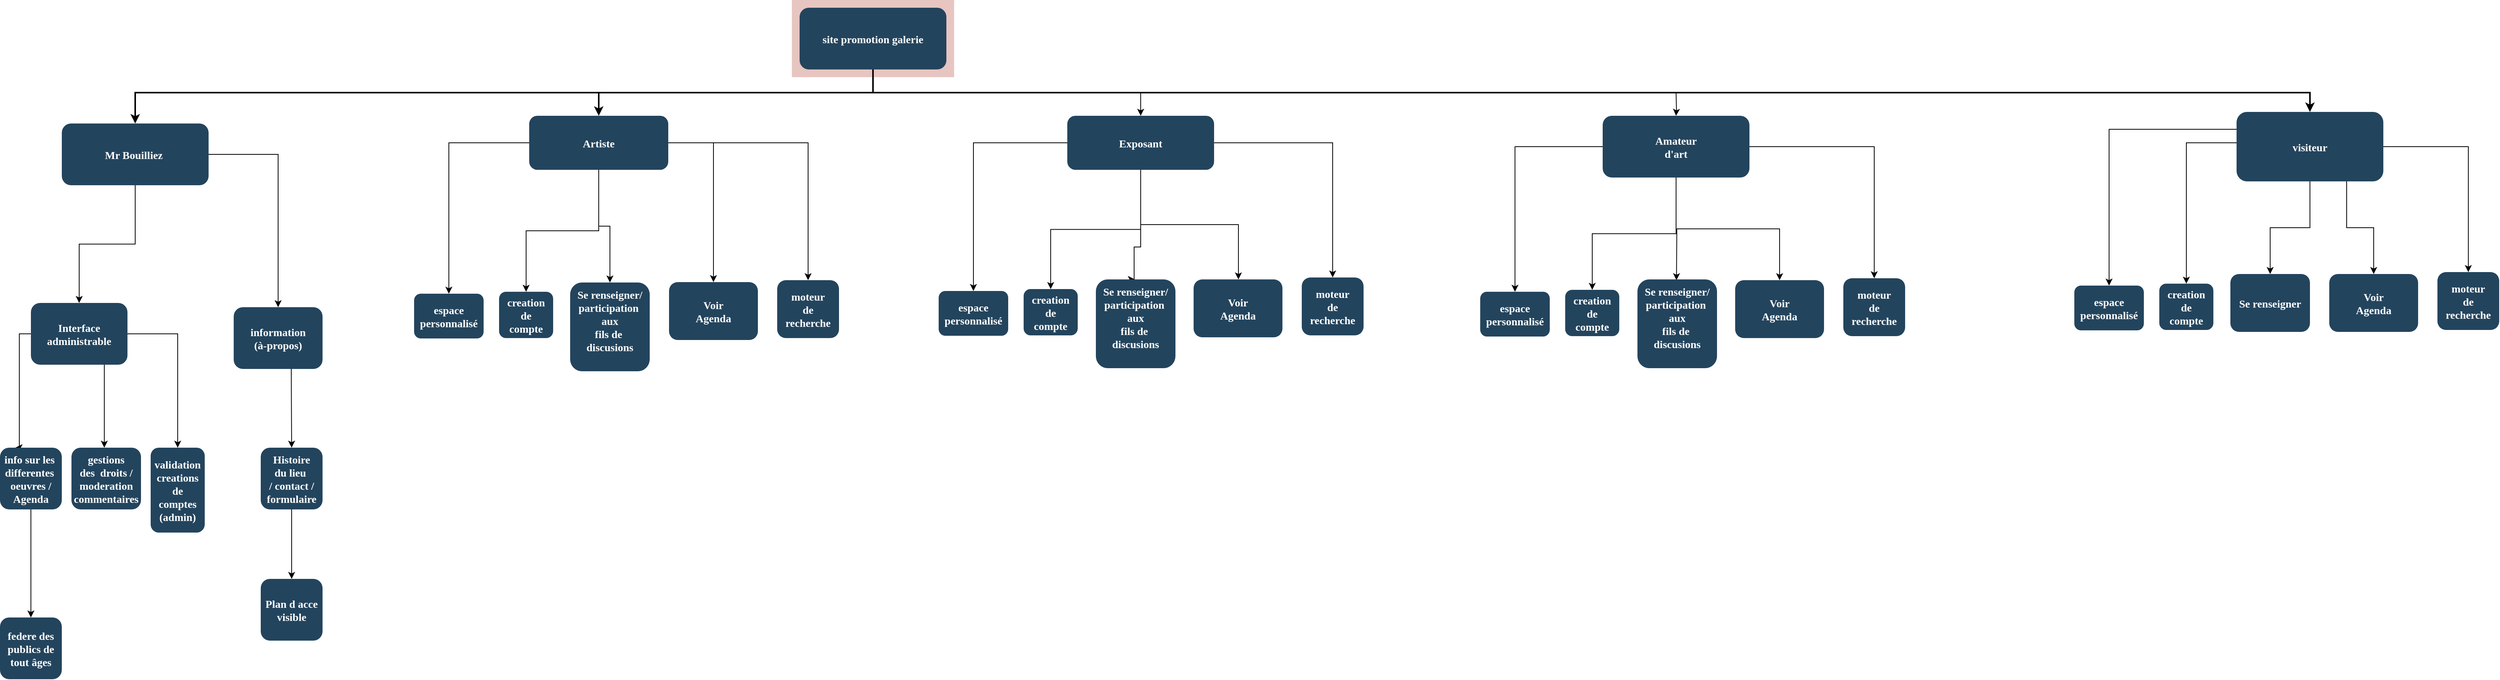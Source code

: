 <mxfile version="12.3.3" type="device" pages="1"><diagram id="iQmGCN2axSsRYwX4kQth" name="Page-1"><mxGraphModel dx="862" dy="386" grid="1" gridSize="10" guides="1" tooltips="1" connect="1" arrows="1" fold="1" page="1" pageScale="1" pageWidth="827" pageHeight="1169" math="0" shadow="0"><root><mxCell id="0"/><mxCell id="1" parent="0"/><mxCell id="UZUpyGeRaMErcwPECzUB-1" value="" style="fillColor=#AE4132;strokeColor=none;opacity=30;" parent="1" vertex="1"><mxGeometry x="1040" y="20" width="210" height="100.0" as="geometry"/></mxCell><mxCell id="UZUpyGeRaMErcwPECzUB-17" value="site promotion galerie" style="rounded=1;fillColor=#23445D;gradientColor=none;strokeColor=none;fontColor=#FFFFFF;fontStyle=1;fontFamily=Tahoma;fontSize=14" parent="1" vertex="1"><mxGeometry x="1050" y="30.0" width="190" height="80" as="geometry"/></mxCell><mxCell id="BJFf_RrEkh-jZnpmtrL9-21" style="edgeStyle=orthogonalEdgeStyle;rounded=0;orthogonalLoop=1;jettySize=auto;html=1;entryX=0.5;entryY=0;entryDx=0;entryDy=0;" parent="1" source="UZUpyGeRaMErcwPECzUB-18" target="QfXHt8WKks5Fdb1rNltJ-25" edge="1"><mxGeometry relative="1" as="geometry"/></mxCell><mxCell id="BJFf_RrEkh-jZnpmtrL9-22" style="edgeStyle=orthogonalEdgeStyle;rounded=0;orthogonalLoop=1;jettySize=auto;html=1;entryX=0.5;entryY=0;entryDx=0;entryDy=0;" parent="1" source="UZUpyGeRaMErcwPECzUB-18" target="QfXHt8WKks5Fdb1rNltJ-21" edge="1"><mxGeometry relative="1" as="geometry"/></mxCell><mxCell id="BJFf_RrEkh-jZnpmtrL9-23" style="edgeStyle=orthogonalEdgeStyle;rounded=0;orthogonalLoop=1;jettySize=auto;html=1;entryX=0.5;entryY=0;entryDx=0;entryDy=0;" parent="1" source="UZUpyGeRaMErcwPECzUB-18" edge="1"><mxGeometry relative="1" as="geometry"><mxPoint x="2185" y="383" as="targetPoint"/></mxGeometry></mxCell><mxCell id="BJFf_RrEkh-jZnpmtrL9-24" style="edgeStyle=orthogonalEdgeStyle;rounded=0;orthogonalLoop=1;jettySize=auto;html=1;entryX=0.5;entryY=0;entryDx=0;entryDy=0;" parent="1" source="UZUpyGeRaMErcwPECzUB-18" target="QfXHt8WKks5Fdb1rNltJ-23" edge="1"><mxGeometry relative="1" as="geometry"/></mxCell><mxCell id="BJFf_RrEkh-jZnpmtrL9-25" style="edgeStyle=orthogonalEdgeStyle;rounded=0;orthogonalLoop=1;jettySize=auto;html=1;" parent="1" source="UZUpyGeRaMErcwPECzUB-18" target="QfXHt8WKks5Fdb1rNltJ-22" edge="1"><mxGeometry relative="1" as="geometry"/></mxCell><mxCell id="BJFf_RrEkh-jZnpmtrL9-26" style="edgeStyle=orthogonalEdgeStyle;rounded=0;orthogonalLoop=1;jettySize=auto;html=1;" parent="1" target="UZUpyGeRaMErcwPECzUB-18" edge="1"><mxGeometry relative="1" as="geometry"><mxPoint x="2184.5" y="140" as="sourcePoint"/></mxGeometry></mxCell><mxCell id="UZUpyGeRaMErcwPECzUB-18" value="Amateur&#10;d'art" style="rounded=1;fillColor=#23445D;gradientColor=none;strokeColor=none;fontColor=#FFFFFF;fontStyle=1;fontFamily=Tahoma;fontSize=14" parent="1" vertex="1"><mxGeometry x="2089.5" y="170.0" width="190" height="80" as="geometry"/></mxCell><mxCell id="UZUpyGeRaMErcwPECzUB-19" value="" style="edgeStyle=elbowEdgeStyle;elbow=vertical;strokeWidth=2;rounded=0;exitX=0.5;exitY=1;exitDx=0;exitDy=0;entryX=0.5;entryY=0;entryDx=0;entryDy=0;" parent="1" source="UZUpyGeRaMErcwPECzUB-17" target="1T_e_51xa7BR3Vrr1kE--14" edge="1"><mxGeometry x="617.5" y="60.0" width="100" height="100" as="geometry"><mxPoint x="820" y="120" as="sourcePoint"/><mxPoint x="1865" y="175" as="targetPoint"/><Array as="points"><mxPoint x="1700" y="140"/><mxPoint x="1630" y="140"/></Array></mxGeometry></mxCell><mxCell id="1T_e_51xa7BR3Vrr1kE--23" style="edgeStyle=orthogonalEdgeStyle;rounded=0;orthogonalLoop=1;jettySize=auto;html=1;" parent="1" target="UZUpyGeRaMErcwPECzUB-20" edge="1"><mxGeometry relative="1" as="geometry"><mxPoint x="1165" y="140" as="sourcePoint"/></mxGeometry></mxCell><mxCell id="BJFf_RrEkh-jZnpmtrL9-16" style="edgeStyle=orthogonalEdgeStyle;rounded=0;orthogonalLoop=1;jettySize=auto;html=1;entryX=0.5;entryY=0;entryDx=0;entryDy=0;" parent="1" source="UZUpyGeRaMErcwPECzUB-20" target="BJFf_RrEkh-jZnpmtrL9-5" edge="1"><mxGeometry relative="1" as="geometry"/></mxCell><mxCell id="BJFf_RrEkh-jZnpmtrL9-17" style="edgeStyle=orthogonalEdgeStyle;rounded=0;orthogonalLoop=1;jettySize=auto;html=1;entryX=0.5;entryY=0;entryDx=0;entryDy=0;" parent="1" source="UZUpyGeRaMErcwPECzUB-20" target="BJFf_RrEkh-jZnpmtrL9-1" edge="1"><mxGeometry relative="1" as="geometry"/></mxCell><mxCell id="BJFf_RrEkh-jZnpmtrL9-18" style="edgeStyle=orthogonalEdgeStyle;rounded=0;orthogonalLoop=1;jettySize=auto;html=1;entryX=0.5;entryY=0;entryDx=0;entryDy=0;" parent="1" source="UZUpyGeRaMErcwPECzUB-20" edge="1"><mxGeometry relative="1" as="geometry"><Array as="points"><mxPoint x="1491" y="340"/><mxPoint x="1483" y="340"/></Array><mxPoint x="1484" y="382" as="targetPoint"/></mxGeometry></mxCell><mxCell id="BJFf_RrEkh-jZnpmtrL9-19" style="edgeStyle=orthogonalEdgeStyle;rounded=0;orthogonalLoop=1;jettySize=auto;html=1;" parent="1" source="UZUpyGeRaMErcwPECzUB-20" target="BJFf_RrEkh-jZnpmtrL9-2" edge="1"><mxGeometry relative="1" as="geometry"><Array as="points"><mxPoint x="1492" y="311"/><mxPoint x="1618" y="311"/></Array></mxGeometry></mxCell><mxCell id="BJFf_RrEkh-jZnpmtrL9-20" style="edgeStyle=orthogonalEdgeStyle;rounded=0;orthogonalLoop=1;jettySize=auto;html=1;entryX=0.5;entryY=0;entryDx=0;entryDy=0;" parent="1" source="UZUpyGeRaMErcwPECzUB-20" target="BJFf_RrEkh-jZnpmtrL9-3" edge="1"><mxGeometry relative="1" as="geometry"/></mxCell><mxCell id="UZUpyGeRaMErcwPECzUB-20" value="Exposant" style="rounded=1;fillColor=#23445D;gradientColor=none;strokeColor=none;fontColor=#FFFFFF;fontStyle=1;fontFamily=Tahoma;fontSize=14" parent="1" vertex="1"><mxGeometry x="1396.5" y="170" width="190" height="70" as="geometry"/></mxCell><mxCell id="BJFf_RrEkh-jZnpmtrL9-11" style="edgeStyle=orthogonalEdgeStyle;rounded=0;orthogonalLoop=1;jettySize=auto;html=1;entryX=0.5;entryY=0;entryDx=0;entryDy=0;" parent="1" source="UZUpyGeRaMErcwPECzUB-21" target="BJFf_RrEkh-jZnpmtrL9-10" edge="1"><mxGeometry relative="1" as="geometry"/></mxCell><mxCell id="BJFf_RrEkh-jZnpmtrL9-12" style="edgeStyle=orthogonalEdgeStyle;rounded=0;orthogonalLoop=1;jettySize=auto;html=1;exitX=0.5;exitY=1;exitDx=0;exitDy=0;entryX=0.5;entryY=0;entryDx=0;entryDy=0;" parent="1" source="UZUpyGeRaMErcwPECzUB-21" target="BJFf_RrEkh-jZnpmtrL9-6" edge="1"><mxGeometry relative="1" as="geometry"/></mxCell><mxCell id="BJFf_RrEkh-jZnpmtrL9-13" style="edgeStyle=orthogonalEdgeStyle;rounded=0;orthogonalLoop=1;jettySize=auto;html=1;entryX=0.5;entryY=0;entryDx=0;entryDy=0;" parent="1" source="UZUpyGeRaMErcwPECzUB-21" target="BJFf_RrEkh-jZnpmtrL9-9" edge="1"><mxGeometry relative="1" as="geometry"/></mxCell><mxCell id="BJFf_RrEkh-jZnpmtrL9-14" style="edgeStyle=orthogonalEdgeStyle;rounded=0;orthogonalLoop=1;jettySize=auto;html=1;" parent="1" source="UZUpyGeRaMErcwPECzUB-21" target="BJFf_RrEkh-jZnpmtrL9-7" edge="1"><mxGeometry relative="1" as="geometry"/></mxCell><mxCell id="BJFf_RrEkh-jZnpmtrL9-15" style="edgeStyle=orthogonalEdgeStyle;rounded=0;orthogonalLoop=1;jettySize=auto;html=1;" parent="1" source="UZUpyGeRaMErcwPECzUB-21" target="BJFf_RrEkh-jZnpmtrL9-8" edge="1"><mxGeometry relative="1" as="geometry"/></mxCell><mxCell id="UZUpyGeRaMErcwPECzUB-21" value="Artiste" style="rounded=1;fillColor=#23445D;gradientColor=none;strokeColor=none;fontColor=#FFFFFF;fontStyle=1;fontFamily=Tahoma;fontSize=14" parent="1" vertex="1"><mxGeometry x="700" y="170" width="180" height="70" as="geometry"/></mxCell><mxCell id="UZUpyGeRaMErcwPECzUB-116" value="" style="edgeStyle=orthogonalEdgeStyle;rounded=0;orthogonalLoop=1;jettySize=auto;html=1;" parent="1" source="UZUpyGeRaMErcwPECzUB-22" target="UZUpyGeRaMErcwPECzUB-115" edge="1"><mxGeometry relative="1" as="geometry"/></mxCell><mxCell id="UZUpyGeRaMErcwPECzUB-118" value="" style="edgeStyle=orthogonalEdgeStyle;rounded=0;orthogonalLoop=1;jettySize=auto;html=1;" parent="1" source="UZUpyGeRaMErcwPECzUB-22" target="UZUpyGeRaMErcwPECzUB-117" edge="1"><mxGeometry relative="1" as="geometry"/></mxCell><mxCell id="UZUpyGeRaMErcwPECzUB-22" value="Mr Bouilliez " style="rounded=1;fillColor=#23445D;gradientColor=none;strokeColor=none;fontColor=#FFFFFF;fontStyle=1;fontFamily=Tahoma;fontSize=14" parent="1" vertex="1"><mxGeometry x="95" y="180.0" width="190" height="80" as="geometry"/></mxCell><mxCell id="UZUpyGeRaMErcwPECzUB-120" value="" style="edgeStyle=orthogonalEdgeStyle;rounded=0;orthogonalLoop=1;jettySize=auto;html=1;entryX=0.25;entryY=0;entryDx=0;entryDy=0;exitX=0;exitY=0.5;exitDx=0;exitDy=0;" parent="1" source="UZUpyGeRaMErcwPECzUB-117" target="xsmGkV7jjo-D_l4ow_Jy-5" edge="1"><mxGeometry relative="1" as="geometry"><Array as="points"><mxPoint x="55" y="452"/><mxPoint x="40" y="452"/><mxPoint x="40" y="600"/></Array><mxPoint x="68.333" y="600" as="targetPoint"/></mxGeometry></mxCell><mxCell id="UZUpyGeRaMErcwPECzUB-147" style="edgeStyle=orthogonalEdgeStyle;rounded=0;orthogonalLoop=1;jettySize=auto;html=1;entryX=0.5;entryY=0;entryDx=0;entryDy=0;" parent="1" source="UZUpyGeRaMErcwPECzUB-117" target="UZUpyGeRaMErcwPECzUB-129" edge="1"><mxGeometry relative="1" as="geometry"/></mxCell><mxCell id="UZUpyGeRaMErcwPECzUB-149" style="edgeStyle=orthogonalEdgeStyle;rounded=0;orthogonalLoop=1;jettySize=auto;html=1;exitX=0.888;exitY=1;exitDx=0;exitDy=0;exitPerimeter=0;" parent="1" source="UZUpyGeRaMErcwPECzUB-117" target="UZUpyGeRaMErcwPECzUB-138" edge="1"><mxGeometry relative="1" as="geometry"><Array as="points"><mxPoint x="150" y="490"/></Array></mxGeometry></mxCell><mxCell id="UZUpyGeRaMErcwPECzUB-117" value="Interface &#10;administrable" style="rounded=1;fillColor=#23445D;gradientColor=none;strokeColor=none;fontColor=#FFFFFF;fontStyle=1;fontFamily=Tahoma;fontSize=14" parent="1" vertex="1"><mxGeometry x="55" y="412.5" width="125" height="80" as="geometry"/></mxCell><mxCell id="UZUpyGeRaMErcwPECzUB-137" style="edgeStyle=orthogonalEdgeStyle;rounded=0;orthogonalLoop=1;jettySize=auto;html=1;entryX=0.5;entryY=0;entryDx=0;entryDy=0;" parent="1" edge="1"><mxGeometry relative="1" as="geometry"><Array as="points"><mxPoint x="55" y="800"/><mxPoint x="55" y="800"/></Array><mxPoint x="55" y="680" as="sourcePoint"/><mxPoint x="55" y="820" as="targetPoint"/></mxGeometry></mxCell><mxCell id="BJFf_RrEkh-jZnpmtrL9-27" style="edgeStyle=orthogonalEdgeStyle;rounded=0;orthogonalLoop=1;jettySize=auto;html=1;entryX=0.5;entryY=0;entryDx=0;entryDy=0;" parent="1" source="UZUpyGeRaMErcwPECzUB-115" target="UZUpyGeRaMErcwPECzUB-127" edge="1"><mxGeometry relative="1" as="geometry"><Array as="points"><mxPoint x="392" y="500"/><mxPoint x="392" y="500"/></Array></mxGeometry></mxCell><mxCell id="UZUpyGeRaMErcwPECzUB-115" value="information &#10;(à-propos)" style="rounded=1;fillColor=#23445D;gradientColor=none;strokeColor=none;fontColor=#FFFFFF;fontStyle=1;fontFamily=Tahoma;fontSize=14" parent="1" vertex="1"><mxGeometry x="317.5" y="418" width="115" height="80" as="geometry"/></mxCell><mxCell id="UZUpyGeRaMErcwPECzUB-64" value="" style="edgeStyle=elbowEdgeStyle;elbow=vertical;strokeWidth=2;rounded=0" parent="1" source="UZUpyGeRaMErcwPECzUB-17" target="UZUpyGeRaMErcwPECzUB-21" edge="1"><mxGeometry x="320" y="70.0" width="100" height="100" as="geometry"><mxPoint x="835.0" y="120.0" as="sourcePoint"/><mxPoint x="1440.0" y="190.0" as="targetPoint"/><Array as="points"><mxPoint x="900" y="140"/></Array></mxGeometry></mxCell><mxCell id="UZUpyGeRaMErcwPECzUB-65" value="" style="edgeStyle=elbowEdgeStyle;elbow=vertical;strokeWidth=2;rounded=0;exitX=0.5;exitY=1;exitDx=0;exitDy=0;" parent="1" source="UZUpyGeRaMErcwPECzUB-17" target="UZUpyGeRaMErcwPECzUB-22" edge="1"><mxGeometry x="-50" y="-20.0" width="100" height="100" as="geometry"><mxPoint x="640" y="140" as="sourcePoint"/><mxPoint x="50" y="-20.0" as="targetPoint"/><Array as="points"><mxPoint x="825" y="140"/></Array></mxGeometry></mxCell><mxCell id="xsmGkV7jjo-D_l4ow_Jy-2" style="edgeStyle=orthogonalEdgeStyle;rounded=0;orthogonalLoop=1;jettySize=auto;html=1;entryX=0.5;entryY=0;entryDx=0;entryDy=0;" parent="1" source="UZUpyGeRaMErcwPECzUB-127" target="xsmGkV7jjo-D_l4ow_Jy-1" edge="1"><mxGeometry relative="1" as="geometry"><mxPoint x="335" y="770" as="targetPoint"/><Array as="points"><mxPoint x="392" y="710"/><mxPoint x="392" y="710"/></Array></mxGeometry></mxCell><mxCell id="UZUpyGeRaMErcwPECzUB-127" value="Histoire&#10;du lieu &#10;/ contact / &#10;formulaire" style="rounded=1;fillColor=#23445D;gradientColor=none;strokeColor=none;fontColor=#FFFFFF;fontStyle=1;fontFamily=Tahoma;fontSize=14" parent="1" vertex="1"><mxGeometry x="352.5" y="600" width="80" height="80" as="geometry"/></mxCell><mxCell id="UZUpyGeRaMErcwPECzUB-129" value="validation&#10;creations&#10;de&#10;comptes&#10;(admin)" style="rounded=1;fillColor=#23445D;gradientColor=none;strokeColor=none;fontColor=#FFFFFF;fontStyle=1;fontFamily=Tahoma;fontSize=14" parent="1" vertex="1"><mxGeometry x="210" y="600" width="70" height="110" as="geometry"/></mxCell><mxCell id="UZUpyGeRaMErcwPECzUB-138" value="gestions &#10;des  droits /&#10;moderation&#10;commentaires" style="rounded=1;fillColor=#23445D;gradientColor=none;strokeColor=none;fontColor=#FFFFFF;fontStyle=1;fontFamily=Tahoma;fontSize=14" parent="1" vertex="1"><mxGeometry x="107.5" y="600" width="90" height="80" as="geometry"/></mxCell><mxCell id="xsmGkV7jjo-D_l4ow_Jy-1" value="Plan d acce &#10;visible" style="rounded=1;fillColor=#23445D;gradientColor=none;strokeColor=none;fontColor=#FFFFFF;fontStyle=1;fontFamily=Tahoma;fontSize=14" parent="1" vertex="1"><mxGeometry x="352.5" y="770" width="80" height="80" as="geometry"/></mxCell><mxCell id="xsmGkV7jjo-D_l4ow_Jy-3" value="federe des&#10;publics de&#10;tout âges" style="rounded=1;fillColor=#23445D;gradientColor=none;strokeColor=none;fontColor=#FFFFFF;fontStyle=1;fontFamily=Tahoma;fontSize=14" parent="1" vertex="1"><mxGeometry x="15" y="820" width="80" height="80" as="geometry"/></mxCell><mxCell id="xsmGkV7jjo-D_l4ow_Jy-5" value="info sur les &#10;differentes &#10;oeuvres /&#10;Agenda" style="rounded=1;fillColor=#23445D;gradientColor=none;strokeColor=none;fontColor=#FFFFFF;fontStyle=1;fontFamily=Tahoma;fontSize=14" parent="1" vertex="1"><mxGeometry x="15" y="600" width="80" height="80" as="geometry"/></mxCell><mxCell id="1T_e_51xa7BR3Vrr1kE--4" value="creation&#10;de&#10;compte" style="rounded=1;fillColor=#23445D;gradientColor=none;strokeColor=none;fontColor=#FFFFFF;fontStyle=1;fontFamily=Tahoma;fontSize=14" parent="1" vertex="1"><mxGeometry x="2810" y="387.5" width="70" height="60" as="geometry"/></mxCell><mxCell id="QfXHt8WKks5Fdb1rNltJ-9" style="edgeStyle=orthogonalEdgeStyle;rounded=0;orthogonalLoop=1;jettySize=auto;html=1;entryX=0.5;entryY=0;entryDx=0;entryDy=0;" parent="1" source="1T_e_51xa7BR3Vrr1kE--14" target="QfXHt8WKks5Fdb1rNltJ-8" edge="1"><mxGeometry relative="1" as="geometry"/></mxCell><mxCell id="QfXHt8WKks5Fdb1rNltJ-10" style="edgeStyle=orthogonalEdgeStyle;rounded=0;orthogonalLoop=1;jettySize=auto;html=1;entryX=0.5;entryY=0;entryDx=0;entryDy=0;exitX=0.75;exitY=1;exitDx=0;exitDy=0;" parent="1" source="1T_e_51xa7BR3Vrr1kE--14" target="1T_e_51xa7BR3Vrr1kE--16" edge="1"><mxGeometry relative="1" as="geometry"/></mxCell><mxCell id="QfXHt8WKks5Fdb1rNltJ-11" style="edgeStyle=orthogonalEdgeStyle;rounded=0;orthogonalLoop=1;jettySize=auto;html=1;exitX=1;exitY=0.5;exitDx=0;exitDy=0;entryX=0.5;entryY=0;entryDx=0;entryDy=0;" parent="1" source="1T_e_51xa7BR3Vrr1kE--14" target="1T_e_51xa7BR3Vrr1kE--32" edge="1"><mxGeometry relative="1" as="geometry"/></mxCell><mxCell id="QfXHt8WKks5Fdb1rNltJ-12" style="edgeStyle=orthogonalEdgeStyle;rounded=0;orthogonalLoop=1;jettySize=auto;html=1;entryX=0.5;entryY=0;entryDx=0;entryDy=0;" parent="1" source="1T_e_51xa7BR3Vrr1kE--14" target="1T_e_51xa7BR3Vrr1kE--4" edge="1"><mxGeometry relative="1" as="geometry"><Array as="points"><mxPoint x="2845" y="205"/></Array></mxGeometry></mxCell><mxCell id="QfXHt8WKks5Fdb1rNltJ-20" style="edgeStyle=orthogonalEdgeStyle;rounded=0;orthogonalLoop=1;jettySize=auto;html=1;exitX=0;exitY=0.25;exitDx=0;exitDy=0;entryX=0.5;entryY=0;entryDx=0;entryDy=0;" parent="1" source="1T_e_51xa7BR3Vrr1kE--14" target="QfXHt8WKks5Fdb1rNltJ-18" edge="1"><mxGeometry relative="1" as="geometry"><mxPoint x="2730" y="210" as="targetPoint"/><Array as="points"><mxPoint x="2745" y="188"/></Array></mxGeometry></mxCell><mxCell id="1T_e_51xa7BR3Vrr1kE--14" value="visiteur" style="rounded=1;fillColor=#23445D;gradientColor=none;strokeColor=none;fontColor=#FFFFFF;fontStyle=1;fontFamily=Tahoma;fontSize=14" parent="1" vertex="1"><mxGeometry x="2910" y="165" width="190" height="90" as="geometry"/></mxCell><mxCell id="1T_e_51xa7BR3Vrr1kE--16" value="Voir&#10;Agenda" style="rounded=1;fillColor=#23445D;gradientColor=none;strokeColor=none;fontColor=#FFFFFF;fontStyle=1;fontFamily=Tahoma;fontSize=14" parent="1" vertex="1"><mxGeometry x="3030" y="375" width="115" height="75" as="geometry"/></mxCell><mxCell id="1T_e_51xa7BR3Vrr1kE--32" value="moteur&#10;de&#10;recherche" style="rounded=1;fillColor=#23445D;gradientColor=none;strokeColor=none;fontColor=#FFFFFF;fontStyle=1;fontFamily=Tahoma;fontSize=14" parent="1" vertex="1"><mxGeometry x="3170" y="372.5" width="80" height="75" as="geometry"/></mxCell><mxCell id="QfXHt8WKks5Fdb1rNltJ-8" value="Se renseigner" style="rounded=1;fillColor=#23445D;gradientColor=none;strokeColor=none;fontColor=#FFFFFF;fontStyle=1;fontFamily=Tahoma;fontSize=14" parent="1" vertex="1"><mxGeometry x="2902" y="375" width="103" height="75" as="geometry"/></mxCell><mxCell id="QfXHt8WKks5Fdb1rNltJ-18" value="espace&#10;personnalisé" style="rounded=1;fillColor=#23445D;gradientColor=none;strokeColor=none;fontColor=#FFFFFF;fontStyle=1;fontFamily=Tahoma;fontSize=14" parent="1" vertex="1"><mxGeometry x="2700" y="390" width="90" height="58" as="geometry"/></mxCell><mxCell id="QfXHt8WKks5Fdb1rNltJ-21" value="creation&#10;de&#10;compte" style="rounded=1;fillColor=#23445D;gradientColor=none;strokeColor=none;fontColor=#FFFFFF;fontStyle=1;fontFamily=Tahoma;fontSize=14" parent="1" vertex="1"><mxGeometry x="2041" y="395.5" width="70" height="60" as="geometry"/></mxCell><mxCell id="QfXHt8WKks5Fdb1rNltJ-22" value="Voir&#10;Agenda" style="rounded=1;fillColor=#23445D;gradientColor=none;strokeColor=none;fontColor=#FFFFFF;fontStyle=1;fontFamily=Tahoma;fontSize=14" parent="1" vertex="1"><mxGeometry x="2261" y="383" width="115" height="75" as="geometry"/></mxCell><mxCell id="QfXHt8WKks5Fdb1rNltJ-23" value="moteur&#10;de&#10;recherche" style="rounded=1;fillColor=#23445D;gradientColor=none;strokeColor=none;fontColor=#FFFFFF;fontStyle=1;fontFamily=Tahoma;fontSize=14" parent="1" vertex="1"><mxGeometry x="2401" y="380.5" width="80" height="75" as="geometry"/></mxCell><mxCell id="QfXHt8WKks5Fdb1rNltJ-25" value="espace&#10;personnalisé" style="rounded=1;fillColor=#23445D;gradientColor=none;strokeColor=none;fontColor=#FFFFFF;fontStyle=1;fontFamily=Tahoma;fontSize=14" parent="1" vertex="1"><mxGeometry x="1931" y="398" width="90" height="58" as="geometry"/></mxCell><mxCell id="BJFf_RrEkh-jZnpmtrL9-1" value="creation&#10;de&#10;compte" style="rounded=1;fillColor=#23445D;gradientColor=none;strokeColor=none;fontColor=#FFFFFF;fontStyle=1;fontFamily=Tahoma;fontSize=14" parent="1" vertex="1"><mxGeometry x="1340" y="394.5" width="70" height="60" as="geometry"/></mxCell><mxCell id="BJFf_RrEkh-jZnpmtrL9-2" value="Voir&#10;Agenda" style="rounded=1;fillColor=#23445D;gradientColor=none;strokeColor=none;fontColor=#FFFFFF;fontStyle=1;fontFamily=Tahoma;fontSize=14" parent="1" vertex="1"><mxGeometry x="1560" y="382" width="115" height="75" as="geometry"/></mxCell><mxCell id="BJFf_RrEkh-jZnpmtrL9-3" value="moteur&#10;de&#10;recherche" style="rounded=1;fillColor=#23445D;gradientColor=none;strokeColor=none;fontColor=#FFFFFF;fontStyle=1;fontFamily=Tahoma;fontSize=14" parent="1" vertex="1"><mxGeometry x="1700" y="379.5" width="80" height="75" as="geometry"/></mxCell><mxCell id="BJFf_RrEkh-jZnpmtrL9-5" value="espace&#10;personnalisé" style="rounded=1;fillColor=#23445D;gradientColor=none;strokeColor=none;fontColor=#FFFFFF;fontStyle=1;fontFamily=Tahoma;fontSize=14" parent="1" vertex="1"><mxGeometry x="1230" y="397" width="90" height="58" as="geometry"/></mxCell><mxCell id="BJFf_RrEkh-jZnpmtrL9-6" value="creation&#10;de&#10;compte" style="rounded=1;fillColor=#23445D;gradientColor=none;strokeColor=none;fontColor=#FFFFFF;fontStyle=1;fontFamily=Tahoma;fontSize=14" parent="1" vertex="1"><mxGeometry x="661" y="398" width="70" height="60" as="geometry"/></mxCell><mxCell id="BJFf_RrEkh-jZnpmtrL9-7" value="Voir&#10;Agenda" style="rounded=1;fillColor=#23445D;gradientColor=none;strokeColor=none;fontColor=#FFFFFF;fontStyle=1;fontFamily=Tahoma;fontSize=14" parent="1" vertex="1"><mxGeometry x="881" y="385.5" width="115" height="75" as="geometry"/></mxCell><mxCell id="BJFf_RrEkh-jZnpmtrL9-8" value="moteur&#10;de&#10;recherche" style="rounded=1;fillColor=#23445D;gradientColor=none;strokeColor=none;fontColor=#FFFFFF;fontStyle=1;fontFamily=Tahoma;fontSize=14" parent="1" vertex="1"><mxGeometry x="1021" y="383" width="80" height="75" as="geometry"/></mxCell><mxCell id="BJFf_RrEkh-jZnpmtrL9-9" value="Se renseigner/&#10;participation &#10;aux&#10;fils de &#10;discusions&#10;" style="rounded=1;fillColor=#23445D;gradientColor=none;strokeColor=none;fontColor=#FFFFFF;fontStyle=1;fontFamily=Tahoma;fontSize=14" parent="1" vertex="1"><mxGeometry x="753" y="386" width="103" height="115" as="geometry"/></mxCell><mxCell id="BJFf_RrEkh-jZnpmtrL9-10" value="espace&#10;personnalisé" style="rounded=1;fillColor=#23445D;gradientColor=none;strokeColor=none;fontColor=#FFFFFF;fontStyle=1;fontFamily=Tahoma;fontSize=14" parent="1" vertex="1"><mxGeometry x="551" y="400.5" width="90" height="58" as="geometry"/></mxCell><mxCell id="5q_CZlacWFOObW1YRP7D-1" value="Se renseigner/&#10;participation &#10;aux&#10;fils de &#10;discusions&#10;" style="rounded=1;fillColor=#23445D;gradientColor=none;strokeColor=none;fontColor=#FFFFFF;fontStyle=1;fontFamily=Tahoma;fontSize=14" parent="1" vertex="1"><mxGeometry x="1433.5" y="382" width="103" height="115" as="geometry"/></mxCell><mxCell id="5q_CZlacWFOObW1YRP7D-2" value="Se renseigner/&#10;participation &#10;aux&#10;fils de &#10;discusions&#10;" style="rounded=1;fillColor=#23445D;gradientColor=none;strokeColor=none;fontColor=#FFFFFF;fontStyle=1;fontFamily=Tahoma;fontSize=14" parent="1" vertex="1"><mxGeometry x="2134.5" y="382" width="103" height="115" as="geometry"/></mxCell></root></mxGraphModel></diagram></mxfile>
